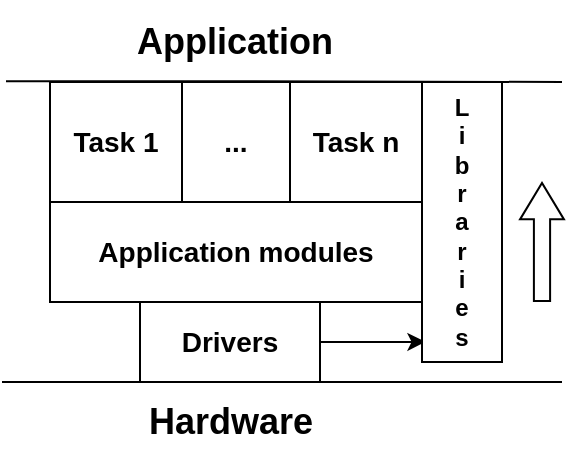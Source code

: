 <mxfile version="21.6.8" type="device">
  <diagram name="Page-1" id="hmsFM0hN7dfMMpRHbVr-">
    <mxGraphModel dx="276" dy="147" grid="1" gridSize="10" guides="1" tooltips="1" connect="1" arrows="1" fold="1" page="1" pageScale="1" pageWidth="827" pageHeight="1169" math="0" shadow="0">
      <root>
        <mxCell id="0" />
        <mxCell id="1" parent="0" />
        <mxCell id="9rDGt2Pl-7aIeRDOpwq_-1" value="" style="endArrow=none;html=1;rounded=0;" edge="1" parent="1">
          <mxGeometry width="50" height="50" relative="1" as="geometry">
            <mxPoint x="300" y="420" as="sourcePoint" />
            <mxPoint x="580" y="420" as="targetPoint" />
          </mxGeometry>
        </mxCell>
        <mxCell id="9rDGt2Pl-7aIeRDOpwq_-2" value="&lt;b&gt;&lt;font style=&quot;font-size: 18px;&quot;&gt;Hardware&lt;/font&gt;&lt;/b&gt;" style="text;html=1;align=center;verticalAlign=middle;resizable=0;points=[];autosize=1;strokeColor=none;fillColor=none;" vertex="1" parent="1">
          <mxGeometry x="359" y="420" width="110" height="40" as="geometry" />
        </mxCell>
        <mxCell id="9rDGt2Pl-7aIeRDOpwq_-14" style="edgeStyle=orthogonalEdgeStyle;rounded=0;orthogonalLoop=1;jettySize=auto;html=1;entryX=0.043;entryY=0.928;entryDx=0;entryDy=0;entryPerimeter=0;" edge="1" parent="1" source="9rDGt2Pl-7aIeRDOpwq_-4" target="9rDGt2Pl-7aIeRDOpwq_-5">
          <mxGeometry relative="1" as="geometry">
            <Array as="points" />
          </mxGeometry>
        </mxCell>
        <mxCell id="9rDGt2Pl-7aIeRDOpwq_-4" value="&lt;font style=&quot;font-size: 14px;&quot;&gt;&lt;b&gt;Drivers&lt;/b&gt;&lt;/font&gt;" style="rounded=0;whiteSpace=wrap;html=1;" vertex="1" parent="1">
          <mxGeometry x="369" y="380" width="90" height="40" as="geometry" />
        </mxCell>
        <mxCell id="9rDGt2Pl-7aIeRDOpwq_-5" value="&lt;font style=&quot;font-size: 12px;&quot;&gt;&lt;b&gt;L&lt;br&gt;i&lt;br&gt;b&lt;br&gt;r&lt;br&gt;a&lt;br&gt;r&lt;br&gt;i&lt;br&gt;e&lt;br&gt;s&lt;/b&gt;&lt;/font&gt;" style="rounded=0;whiteSpace=wrap;html=1;" vertex="1" parent="1">
          <mxGeometry x="510" y="270" width="40" height="140" as="geometry" />
        </mxCell>
        <mxCell id="9rDGt2Pl-7aIeRDOpwq_-6" value="&lt;font style=&quot;font-size: 14px;&quot;&gt;&lt;b&gt;Application modules&lt;/b&gt;&lt;/font&gt;" style="rounded=0;whiteSpace=wrap;html=1;" vertex="1" parent="1">
          <mxGeometry x="324" y="330" width="186" height="50" as="geometry" />
        </mxCell>
        <mxCell id="9rDGt2Pl-7aIeRDOpwq_-7" value="&lt;font style=&quot;font-size: 14px;&quot;&gt;&lt;b&gt;Task 1&lt;/b&gt;&lt;/font&gt;" style="rounded=0;whiteSpace=wrap;html=1;" vertex="1" parent="1">
          <mxGeometry x="324" y="270" width="66" height="60" as="geometry" />
        </mxCell>
        <mxCell id="9rDGt2Pl-7aIeRDOpwq_-8" value="&lt;font style=&quot;font-size: 14px;&quot;&gt;&lt;b&gt;Task n&lt;/b&gt;&lt;/font&gt;" style="rounded=0;whiteSpace=wrap;html=1;fillStyle=auto;" vertex="1" parent="1">
          <mxGeometry x="444" y="270" width="66" height="60" as="geometry" />
        </mxCell>
        <mxCell id="9rDGt2Pl-7aIeRDOpwq_-9" value="&lt;font style=&quot;font-size: 14px;&quot;&gt;&lt;b&gt;...&lt;/b&gt;&lt;/font&gt;" style="rounded=0;whiteSpace=wrap;html=1;" vertex="1" parent="1">
          <mxGeometry x="390" y="270" width="54" height="60" as="geometry" />
        </mxCell>
        <mxCell id="9rDGt2Pl-7aIeRDOpwq_-10" value="" style="endArrow=none;html=1;rounded=0;" edge="1" parent="1">
          <mxGeometry width="50" height="50" relative="1" as="geometry">
            <mxPoint x="302" y="269.6" as="sourcePoint" />
            <mxPoint x="580" y="270" as="targetPoint" />
            <Array as="points">
              <mxPoint x="412" y="269.6" />
            </Array>
          </mxGeometry>
        </mxCell>
        <mxCell id="9rDGt2Pl-7aIeRDOpwq_-11" value="&lt;b&gt;&lt;font style=&quot;font-size: 18px;&quot;&gt;Application&lt;br&gt;&lt;/font&gt;&lt;/b&gt;" style="text;html=1;align=center;verticalAlign=middle;resizable=0;points=[];autosize=1;strokeColor=none;fillColor=none;" vertex="1" parent="1">
          <mxGeometry x="356" y="229.6" width="120" height="40" as="geometry" />
        </mxCell>
        <mxCell id="9rDGt2Pl-7aIeRDOpwq_-12" value="" style="shape=flexArrow;endArrow=classic;html=1;rounded=0;endWidth=12.857;endSize=5.729;width=8.095;" edge="1" parent="1">
          <mxGeometry width="50" height="50" relative="1" as="geometry">
            <mxPoint x="570" y="380" as="sourcePoint" />
            <mxPoint x="570" y="320" as="targetPoint" />
          </mxGeometry>
        </mxCell>
      </root>
    </mxGraphModel>
  </diagram>
</mxfile>
